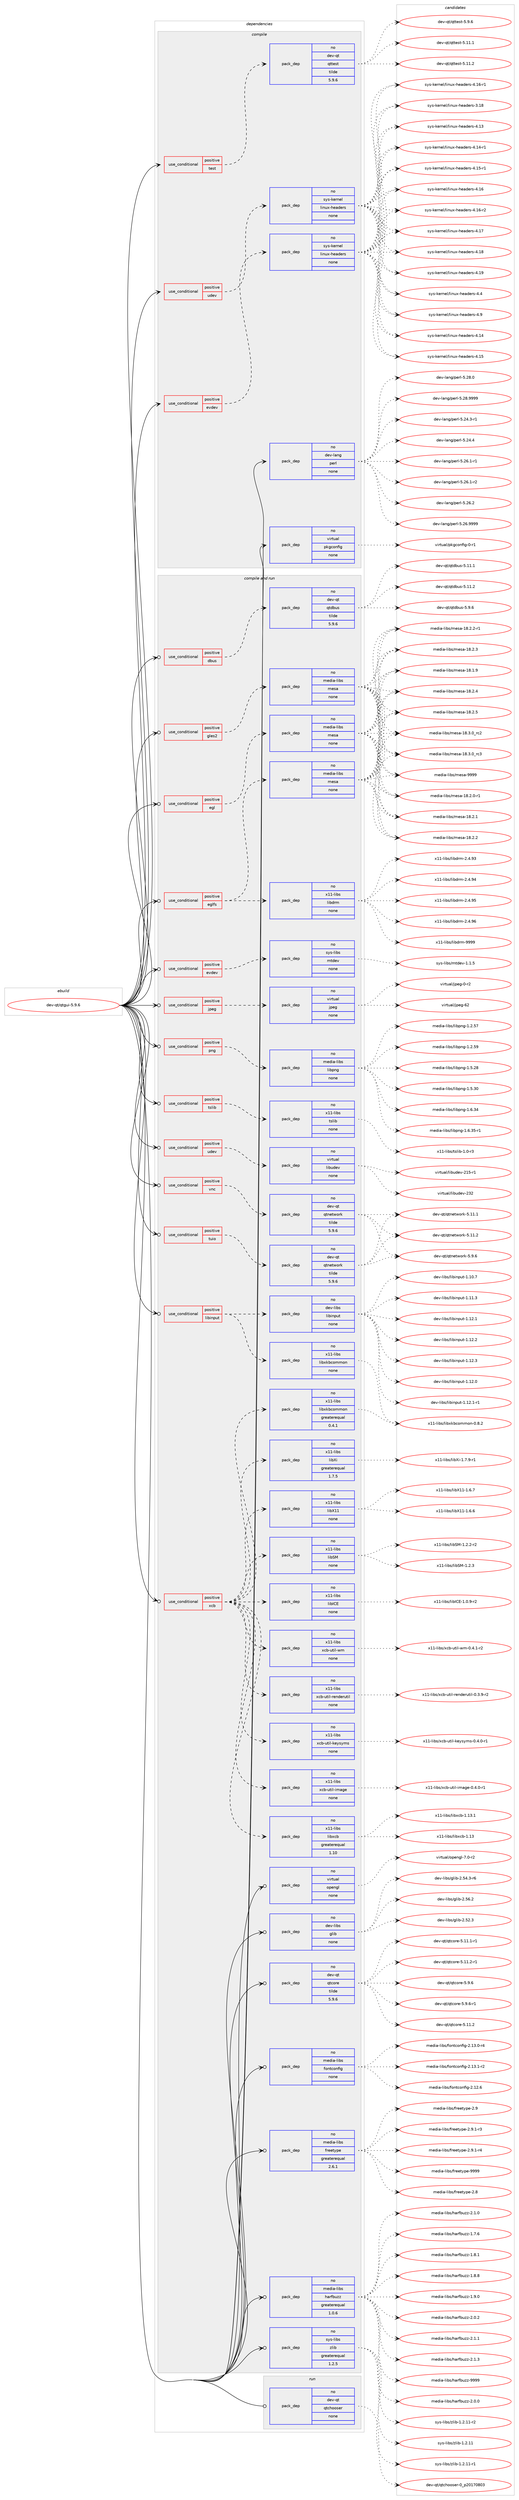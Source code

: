 digraph prolog {

# *************
# Graph options
# *************

newrank=true;
concentrate=true;
compound=true;
graph [rankdir=LR,fontname=Helvetica,fontsize=10,ranksep=1.5];#, ranksep=2.5, nodesep=0.2];
edge  [arrowhead=vee];
node  [fontname=Helvetica,fontsize=10];

# **********
# The ebuild
# **********

subgraph cluster_leftcol {
color=gray;
rank=same;
label=<<i>ebuild</i>>;
id [label="dev-qt/qtgui-5.9.6", color=red, width=4, href="../dev-qt/qtgui-5.9.6.svg"];
}

# ****************
# The dependencies
# ****************

subgraph cluster_midcol {
color=gray;
label=<<i>dependencies</i>>;
subgraph cluster_compile {
fillcolor="#eeeeee";
style=filled;
label=<<i>compile</i>>;
subgraph cond395 {
dependency2771 [label=<<TABLE BORDER="0" CELLBORDER="1" CELLSPACING="0" CELLPADDING="4"><TR><TD ROWSPAN="3" CELLPADDING="10">use_conditional</TD></TR><TR><TD>positive</TD></TR><TR><TD>evdev</TD></TR></TABLE>>, shape=none, color=red];
subgraph pack2285 {
dependency2772 [label=<<TABLE BORDER="0" CELLBORDER="1" CELLSPACING="0" CELLPADDING="4" WIDTH="220"><TR><TD ROWSPAN="6" CELLPADDING="30">pack_dep</TD></TR><TR><TD WIDTH="110">no</TD></TR><TR><TD>sys-kernel</TD></TR><TR><TD>linux-headers</TD></TR><TR><TD>none</TD></TR><TR><TD></TD></TR></TABLE>>, shape=none, color=blue];
}
dependency2771:e -> dependency2772:w [weight=20,style="dashed",arrowhead="vee"];
}
id:e -> dependency2771:w [weight=20,style="solid",arrowhead="vee"];
subgraph cond396 {
dependency2773 [label=<<TABLE BORDER="0" CELLBORDER="1" CELLSPACING="0" CELLPADDING="4"><TR><TD ROWSPAN="3" CELLPADDING="10">use_conditional</TD></TR><TR><TD>positive</TD></TR><TR><TD>test</TD></TR></TABLE>>, shape=none, color=red];
subgraph pack2286 {
dependency2774 [label=<<TABLE BORDER="0" CELLBORDER="1" CELLSPACING="0" CELLPADDING="4" WIDTH="220"><TR><TD ROWSPAN="6" CELLPADDING="30">pack_dep</TD></TR><TR><TD WIDTH="110">no</TD></TR><TR><TD>dev-qt</TD></TR><TR><TD>qttest</TD></TR><TR><TD>tilde</TD></TR><TR><TD>5.9.6</TD></TR></TABLE>>, shape=none, color=blue];
}
dependency2773:e -> dependency2774:w [weight=20,style="dashed",arrowhead="vee"];
}
id:e -> dependency2773:w [weight=20,style="solid",arrowhead="vee"];
subgraph cond397 {
dependency2775 [label=<<TABLE BORDER="0" CELLBORDER="1" CELLSPACING="0" CELLPADDING="4"><TR><TD ROWSPAN="3" CELLPADDING="10">use_conditional</TD></TR><TR><TD>positive</TD></TR><TR><TD>udev</TD></TR></TABLE>>, shape=none, color=red];
subgraph pack2287 {
dependency2776 [label=<<TABLE BORDER="0" CELLBORDER="1" CELLSPACING="0" CELLPADDING="4" WIDTH="220"><TR><TD ROWSPAN="6" CELLPADDING="30">pack_dep</TD></TR><TR><TD WIDTH="110">no</TD></TR><TR><TD>sys-kernel</TD></TR><TR><TD>linux-headers</TD></TR><TR><TD>none</TD></TR><TR><TD></TD></TR></TABLE>>, shape=none, color=blue];
}
dependency2775:e -> dependency2776:w [weight=20,style="dashed",arrowhead="vee"];
}
id:e -> dependency2775:w [weight=20,style="solid",arrowhead="vee"];
subgraph pack2288 {
dependency2777 [label=<<TABLE BORDER="0" CELLBORDER="1" CELLSPACING="0" CELLPADDING="4" WIDTH="220"><TR><TD ROWSPAN="6" CELLPADDING="30">pack_dep</TD></TR><TR><TD WIDTH="110">no</TD></TR><TR><TD>dev-lang</TD></TR><TR><TD>perl</TD></TR><TR><TD>none</TD></TR><TR><TD></TD></TR></TABLE>>, shape=none, color=blue];
}
id:e -> dependency2777:w [weight=20,style="solid",arrowhead="vee"];
subgraph pack2289 {
dependency2778 [label=<<TABLE BORDER="0" CELLBORDER="1" CELLSPACING="0" CELLPADDING="4" WIDTH="220"><TR><TD ROWSPAN="6" CELLPADDING="30">pack_dep</TD></TR><TR><TD WIDTH="110">no</TD></TR><TR><TD>virtual</TD></TR><TR><TD>pkgconfig</TD></TR><TR><TD>none</TD></TR><TR><TD></TD></TR></TABLE>>, shape=none, color=blue];
}
id:e -> dependency2778:w [weight=20,style="solid",arrowhead="vee"];
}
subgraph cluster_compileandrun {
fillcolor="#eeeeee";
style=filled;
label=<<i>compile and run</i>>;
subgraph cond398 {
dependency2779 [label=<<TABLE BORDER="0" CELLBORDER="1" CELLSPACING="0" CELLPADDING="4"><TR><TD ROWSPAN="3" CELLPADDING="10">use_conditional</TD></TR><TR><TD>positive</TD></TR><TR><TD>dbus</TD></TR></TABLE>>, shape=none, color=red];
subgraph pack2290 {
dependency2780 [label=<<TABLE BORDER="0" CELLBORDER="1" CELLSPACING="0" CELLPADDING="4" WIDTH="220"><TR><TD ROWSPAN="6" CELLPADDING="30">pack_dep</TD></TR><TR><TD WIDTH="110">no</TD></TR><TR><TD>dev-qt</TD></TR><TR><TD>qtdbus</TD></TR><TR><TD>tilde</TD></TR><TR><TD>5.9.6</TD></TR></TABLE>>, shape=none, color=blue];
}
dependency2779:e -> dependency2780:w [weight=20,style="dashed",arrowhead="vee"];
}
id:e -> dependency2779:w [weight=20,style="solid",arrowhead="odotvee"];
subgraph cond399 {
dependency2781 [label=<<TABLE BORDER="0" CELLBORDER="1" CELLSPACING="0" CELLPADDING="4"><TR><TD ROWSPAN="3" CELLPADDING="10">use_conditional</TD></TR><TR><TD>positive</TD></TR><TR><TD>egl</TD></TR></TABLE>>, shape=none, color=red];
subgraph pack2291 {
dependency2782 [label=<<TABLE BORDER="0" CELLBORDER="1" CELLSPACING="0" CELLPADDING="4" WIDTH="220"><TR><TD ROWSPAN="6" CELLPADDING="30">pack_dep</TD></TR><TR><TD WIDTH="110">no</TD></TR><TR><TD>media-libs</TD></TR><TR><TD>mesa</TD></TR><TR><TD>none</TD></TR><TR><TD></TD></TR></TABLE>>, shape=none, color=blue];
}
dependency2781:e -> dependency2782:w [weight=20,style="dashed",arrowhead="vee"];
}
id:e -> dependency2781:w [weight=20,style="solid",arrowhead="odotvee"];
subgraph cond400 {
dependency2783 [label=<<TABLE BORDER="0" CELLBORDER="1" CELLSPACING="0" CELLPADDING="4"><TR><TD ROWSPAN="3" CELLPADDING="10">use_conditional</TD></TR><TR><TD>positive</TD></TR><TR><TD>eglfs</TD></TR></TABLE>>, shape=none, color=red];
subgraph pack2292 {
dependency2784 [label=<<TABLE BORDER="0" CELLBORDER="1" CELLSPACING="0" CELLPADDING="4" WIDTH="220"><TR><TD ROWSPAN="6" CELLPADDING="30">pack_dep</TD></TR><TR><TD WIDTH="110">no</TD></TR><TR><TD>media-libs</TD></TR><TR><TD>mesa</TD></TR><TR><TD>none</TD></TR><TR><TD></TD></TR></TABLE>>, shape=none, color=blue];
}
dependency2783:e -> dependency2784:w [weight=20,style="dashed",arrowhead="vee"];
subgraph pack2293 {
dependency2785 [label=<<TABLE BORDER="0" CELLBORDER="1" CELLSPACING="0" CELLPADDING="4" WIDTH="220"><TR><TD ROWSPAN="6" CELLPADDING="30">pack_dep</TD></TR><TR><TD WIDTH="110">no</TD></TR><TR><TD>x11-libs</TD></TR><TR><TD>libdrm</TD></TR><TR><TD>none</TD></TR><TR><TD></TD></TR></TABLE>>, shape=none, color=blue];
}
dependency2783:e -> dependency2785:w [weight=20,style="dashed",arrowhead="vee"];
}
id:e -> dependency2783:w [weight=20,style="solid",arrowhead="odotvee"];
subgraph cond401 {
dependency2786 [label=<<TABLE BORDER="0" CELLBORDER="1" CELLSPACING="0" CELLPADDING="4"><TR><TD ROWSPAN="3" CELLPADDING="10">use_conditional</TD></TR><TR><TD>positive</TD></TR><TR><TD>evdev</TD></TR></TABLE>>, shape=none, color=red];
subgraph pack2294 {
dependency2787 [label=<<TABLE BORDER="0" CELLBORDER="1" CELLSPACING="0" CELLPADDING="4" WIDTH="220"><TR><TD ROWSPAN="6" CELLPADDING="30">pack_dep</TD></TR><TR><TD WIDTH="110">no</TD></TR><TR><TD>sys-libs</TD></TR><TR><TD>mtdev</TD></TR><TR><TD>none</TD></TR><TR><TD></TD></TR></TABLE>>, shape=none, color=blue];
}
dependency2786:e -> dependency2787:w [weight=20,style="dashed",arrowhead="vee"];
}
id:e -> dependency2786:w [weight=20,style="solid",arrowhead="odotvee"];
subgraph cond402 {
dependency2788 [label=<<TABLE BORDER="0" CELLBORDER="1" CELLSPACING="0" CELLPADDING="4"><TR><TD ROWSPAN="3" CELLPADDING="10">use_conditional</TD></TR><TR><TD>positive</TD></TR><TR><TD>gles2</TD></TR></TABLE>>, shape=none, color=red];
subgraph pack2295 {
dependency2789 [label=<<TABLE BORDER="0" CELLBORDER="1" CELLSPACING="0" CELLPADDING="4" WIDTH="220"><TR><TD ROWSPAN="6" CELLPADDING="30">pack_dep</TD></TR><TR><TD WIDTH="110">no</TD></TR><TR><TD>media-libs</TD></TR><TR><TD>mesa</TD></TR><TR><TD>none</TD></TR><TR><TD></TD></TR></TABLE>>, shape=none, color=blue];
}
dependency2788:e -> dependency2789:w [weight=20,style="dashed",arrowhead="vee"];
}
id:e -> dependency2788:w [weight=20,style="solid",arrowhead="odotvee"];
subgraph cond403 {
dependency2790 [label=<<TABLE BORDER="0" CELLBORDER="1" CELLSPACING="0" CELLPADDING="4"><TR><TD ROWSPAN="3" CELLPADDING="10">use_conditional</TD></TR><TR><TD>positive</TD></TR><TR><TD>jpeg</TD></TR></TABLE>>, shape=none, color=red];
subgraph pack2296 {
dependency2791 [label=<<TABLE BORDER="0" CELLBORDER="1" CELLSPACING="0" CELLPADDING="4" WIDTH="220"><TR><TD ROWSPAN="6" CELLPADDING="30">pack_dep</TD></TR><TR><TD WIDTH="110">no</TD></TR><TR><TD>virtual</TD></TR><TR><TD>jpeg</TD></TR><TR><TD>none</TD></TR><TR><TD></TD></TR></TABLE>>, shape=none, color=blue];
}
dependency2790:e -> dependency2791:w [weight=20,style="dashed",arrowhead="vee"];
}
id:e -> dependency2790:w [weight=20,style="solid",arrowhead="odotvee"];
subgraph cond404 {
dependency2792 [label=<<TABLE BORDER="0" CELLBORDER="1" CELLSPACING="0" CELLPADDING="4"><TR><TD ROWSPAN="3" CELLPADDING="10">use_conditional</TD></TR><TR><TD>positive</TD></TR><TR><TD>libinput</TD></TR></TABLE>>, shape=none, color=red];
subgraph pack2297 {
dependency2793 [label=<<TABLE BORDER="0" CELLBORDER="1" CELLSPACING="0" CELLPADDING="4" WIDTH="220"><TR><TD ROWSPAN="6" CELLPADDING="30">pack_dep</TD></TR><TR><TD WIDTH="110">no</TD></TR><TR><TD>dev-libs</TD></TR><TR><TD>libinput</TD></TR><TR><TD>none</TD></TR><TR><TD></TD></TR></TABLE>>, shape=none, color=blue];
}
dependency2792:e -> dependency2793:w [weight=20,style="dashed",arrowhead="vee"];
subgraph pack2298 {
dependency2794 [label=<<TABLE BORDER="0" CELLBORDER="1" CELLSPACING="0" CELLPADDING="4" WIDTH="220"><TR><TD ROWSPAN="6" CELLPADDING="30">pack_dep</TD></TR><TR><TD WIDTH="110">no</TD></TR><TR><TD>x11-libs</TD></TR><TR><TD>libxkbcommon</TD></TR><TR><TD>none</TD></TR><TR><TD></TD></TR></TABLE>>, shape=none, color=blue];
}
dependency2792:e -> dependency2794:w [weight=20,style="dashed",arrowhead="vee"];
}
id:e -> dependency2792:w [weight=20,style="solid",arrowhead="odotvee"];
subgraph cond405 {
dependency2795 [label=<<TABLE BORDER="0" CELLBORDER="1" CELLSPACING="0" CELLPADDING="4"><TR><TD ROWSPAN="3" CELLPADDING="10">use_conditional</TD></TR><TR><TD>positive</TD></TR><TR><TD>png</TD></TR></TABLE>>, shape=none, color=red];
subgraph pack2299 {
dependency2796 [label=<<TABLE BORDER="0" CELLBORDER="1" CELLSPACING="0" CELLPADDING="4" WIDTH="220"><TR><TD ROWSPAN="6" CELLPADDING="30">pack_dep</TD></TR><TR><TD WIDTH="110">no</TD></TR><TR><TD>media-libs</TD></TR><TR><TD>libpng</TD></TR><TR><TD>none</TD></TR><TR><TD></TD></TR></TABLE>>, shape=none, color=blue];
}
dependency2795:e -> dependency2796:w [weight=20,style="dashed",arrowhead="vee"];
}
id:e -> dependency2795:w [weight=20,style="solid",arrowhead="odotvee"];
subgraph cond406 {
dependency2797 [label=<<TABLE BORDER="0" CELLBORDER="1" CELLSPACING="0" CELLPADDING="4"><TR><TD ROWSPAN="3" CELLPADDING="10">use_conditional</TD></TR><TR><TD>positive</TD></TR><TR><TD>tslib</TD></TR></TABLE>>, shape=none, color=red];
subgraph pack2300 {
dependency2798 [label=<<TABLE BORDER="0" CELLBORDER="1" CELLSPACING="0" CELLPADDING="4" WIDTH="220"><TR><TD ROWSPAN="6" CELLPADDING="30">pack_dep</TD></TR><TR><TD WIDTH="110">no</TD></TR><TR><TD>x11-libs</TD></TR><TR><TD>tslib</TD></TR><TR><TD>none</TD></TR><TR><TD></TD></TR></TABLE>>, shape=none, color=blue];
}
dependency2797:e -> dependency2798:w [weight=20,style="dashed",arrowhead="vee"];
}
id:e -> dependency2797:w [weight=20,style="solid",arrowhead="odotvee"];
subgraph cond407 {
dependency2799 [label=<<TABLE BORDER="0" CELLBORDER="1" CELLSPACING="0" CELLPADDING="4"><TR><TD ROWSPAN="3" CELLPADDING="10">use_conditional</TD></TR><TR><TD>positive</TD></TR><TR><TD>tuio</TD></TR></TABLE>>, shape=none, color=red];
subgraph pack2301 {
dependency2800 [label=<<TABLE BORDER="0" CELLBORDER="1" CELLSPACING="0" CELLPADDING="4" WIDTH="220"><TR><TD ROWSPAN="6" CELLPADDING="30">pack_dep</TD></TR><TR><TD WIDTH="110">no</TD></TR><TR><TD>dev-qt</TD></TR><TR><TD>qtnetwork</TD></TR><TR><TD>tilde</TD></TR><TR><TD>5.9.6</TD></TR></TABLE>>, shape=none, color=blue];
}
dependency2799:e -> dependency2800:w [weight=20,style="dashed",arrowhead="vee"];
}
id:e -> dependency2799:w [weight=20,style="solid",arrowhead="odotvee"];
subgraph cond408 {
dependency2801 [label=<<TABLE BORDER="0" CELLBORDER="1" CELLSPACING="0" CELLPADDING="4"><TR><TD ROWSPAN="3" CELLPADDING="10">use_conditional</TD></TR><TR><TD>positive</TD></TR><TR><TD>udev</TD></TR></TABLE>>, shape=none, color=red];
subgraph pack2302 {
dependency2802 [label=<<TABLE BORDER="0" CELLBORDER="1" CELLSPACING="0" CELLPADDING="4" WIDTH="220"><TR><TD ROWSPAN="6" CELLPADDING="30">pack_dep</TD></TR><TR><TD WIDTH="110">no</TD></TR><TR><TD>virtual</TD></TR><TR><TD>libudev</TD></TR><TR><TD>none</TD></TR><TR><TD></TD></TR></TABLE>>, shape=none, color=blue];
}
dependency2801:e -> dependency2802:w [weight=20,style="dashed",arrowhead="vee"];
}
id:e -> dependency2801:w [weight=20,style="solid",arrowhead="odotvee"];
subgraph cond409 {
dependency2803 [label=<<TABLE BORDER="0" CELLBORDER="1" CELLSPACING="0" CELLPADDING="4"><TR><TD ROWSPAN="3" CELLPADDING="10">use_conditional</TD></TR><TR><TD>positive</TD></TR><TR><TD>vnc</TD></TR></TABLE>>, shape=none, color=red];
subgraph pack2303 {
dependency2804 [label=<<TABLE BORDER="0" CELLBORDER="1" CELLSPACING="0" CELLPADDING="4" WIDTH="220"><TR><TD ROWSPAN="6" CELLPADDING="30">pack_dep</TD></TR><TR><TD WIDTH="110">no</TD></TR><TR><TD>dev-qt</TD></TR><TR><TD>qtnetwork</TD></TR><TR><TD>tilde</TD></TR><TR><TD>5.9.6</TD></TR></TABLE>>, shape=none, color=blue];
}
dependency2803:e -> dependency2804:w [weight=20,style="dashed",arrowhead="vee"];
}
id:e -> dependency2803:w [weight=20,style="solid",arrowhead="odotvee"];
subgraph cond410 {
dependency2805 [label=<<TABLE BORDER="0" CELLBORDER="1" CELLSPACING="0" CELLPADDING="4"><TR><TD ROWSPAN="3" CELLPADDING="10">use_conditional</TD></TR><TR><TD>positive</TD></TR><TR><TD>xcb</TD></TR></TABLE>>, shape=none, color=red];
subgraph pack2304 {
dependency2806 [label=<<TABLE BORDER="0" CELLBORDER="1" CELLSPACING="0" CELLPADDING="4" WIDTH="220"><TR><TD ROWSPAN="6" CELLPADDING="30">pack_dep</TD></TR><TR><TD WIDTH="110">no</TD></TR><TR><TD>x11-libs</TD></TR><TR><TD>libICE</TD></TR><TR><TD>none</TD></TR><TR><TD></TD></TR></TABLE>>, shape=none, color=blue];
}
dependency2805:e -> dependency2806:w [weight=20,style="dashed",arrowhead="vee"];
subgraph pack2305 {
dependency2807 [label=<<TABLE BORDER="0" CELLBORDER="1" CELLSPACING="0" CELLPADDING="4" WIDTH="220"><TR><TD ROWSPAN="6" CELLPADDING="30">pack_dep</TD></TR><TR><TD WIDTH="110">no</TD></TR><TR><TD>x11-libs</TD></TR><TR><TD>libSM</TD></TR><TR><TD>none</TD></TR><TR><TD></TD></TR></TABLE>>, shape=none, color=blue];
}
dependency2805:e -> dependency2807:w [weight=20,style="dashed",arrowhead="vee"];
subgraph pack2306 {
dependency2808 [label=<<TABLE BORDER="0" CELLBORDER="1" CELLSPACING="0" CELLPADDING="4" WIDTH="220"><TR><TD ROWSPAN="6" CELLPADDING="30">pack_dep</TD></TR><TR><TD WIDTH="110">no</TD></TR><TR><TD>x11-libs</TD></TR><TR><TD>libX11</TD></TR><TR><TD>none</TD></TR><TR><TD></TD></TR></TABLE>>, shape=none, color=blue];
}
dependency2805:e -> dependency2808:w [weight=20,style="dashed",arrowhead="vee"];
subgraph pack2307 {
dependency2809 [label=<<TABLE BORDER="0" CELLBORDER="1" CELLSPACING="0" CELLPADDING="4" WIDTH="220"><TR><TD ROWSPAN="6" CELLPADDING="30">pack_dep</TD></TR><TR><TD WIDTH="110">no</TD></TR><TR><TD>x11-libs</TD></TR><TR><TD>libXi</TD></TR><TR><TD>greaterequal</TD></TR><TR><TD>1.7.5</TD></TR></TABLE>>, shape=none, color=blue];
}
dependency2805:e -> dependency2809:w [weight=20,style="dashed",arrowhead="vee"];
subgraph pack2308 {
dependency2810 [label=<<TABLE BORDER="0" CELLBORDER="1" CELLSPACING="0" CELLPADDING="4" WIDTH="220"><TR><TD ROWSPAN="6" CELLPADDING="30">pack_dep</TD></TR><TR><TD WIDTH="110">no</TD></TR><TR><TD>x11-libs</TD></TR><TR><TD>libxcb</TD></TR><TR><TD>greaterequal</TD></TR><TR><TD>1.10</TD></TR></TABLE>>, shape=none, color=blue];
}
dependency2805:e -> dependency2810:w [weight=20,style="dashed",arrowhead="vee"];
subgraph pack2309 {
dependency2811 [label=<<TABLE BORDER="0" CELLBORDER="1" CELLSPACING="0" CELLPADDING="4" WIDTH="220"><TR><TD ROWSPAN="6" CELLPADDING="30">pack_dep</TD></TR><TR><TD WIDTH="110">no</TD></TR><TR><TD>x11-libs</TD></TR><TR><TD>libxkbcommon</TD></TR><TR><TD>greaterequal</TD></TR><TR><TD>0.4.1</TD></TR></TABLE>>, shape=none, color=blue];
}
dependency2805:e -> dependency2811:w [weight=20,style="dashed",arrowhead="vee"];
subgraph pack2310 {
dependency2812 [label=<<TABLE BORDER="0" CELLBORDER="1" CELLSPACING="0" CELLPADDING="4" WIDTH="220"><TR><TD ROWSPAN="6" CELLPADDING="30">pack_dep</TD></TR><TR><TD WIDTH="110">no</TD></TR><TR><TD>x11-libs</TD></TR><TR><TD>xcb-util-image</TD></TR><TR><TD>none</TD></TR><TR><TD></TD></TR></TABLE>>, shape=none, color=blue];
}
dependency2805:e -> dependency2812:w [weight=20,style="dashed",arrowhead="vee"];
subgraph pack2311 {
dependency2813 [label=<<TABLE BORDER="0" CELLBORDER="1" CELLSPACING="0" CELLPADDING="4" WIDTH="220"><TR><TD ROWSPAN="6" CELLPADDING="30">pack_dep</TD></TR><TR><TD WIDTH="110">no</TD></TR><TR><TD>x11-libs</TD></TR><TR><TD>xcb-util-keysyms</TD></TR><TR><TD>none</TD></TR><TR><TD></TD></TR></TABLE>>, shape=none, color=blue];
}
dependency2805:e -> dependency2813:w [weight=20,style="dashed",arrowhead="vee"];
subgraph pack2312 {
dependency2814 [label=<<TABLE BORDER="0" CELLBORDER="1" CELLSPACING="0" CELLPADDING="4" WIDTH="220"><TR><TD ROWSPAN="6" CELLPADDING="30">pack_dep</TD></TR><TR><TD WIDTH="110">no</TD></TR><TR><TD>x11-libs</TD></TR><TR><TD>xcb-util-renderutil</TD></TR><TR><TD>none</TD></TR><TR><TD></TD></TR></TABLE>>, shape=none, color=blue];
}
dependency2805:e -> dependency2814:w [weight=20,style="dashed",arrowhead="vee"];
subgraph pack2313 {
dependency2815 [label=<<TABLE BORDER="0" CELLBORDER="1" CELLSPACING="0" CELLPADDING="4" WIDTH="220"><TR><TD ROWSPAN="6" CELLPADDING="30">pack_dep</TD></TR><TR><TD WIDTH="110">no</TD></TR><TR><TD>x11-libs</TD></TR><TR><TD>xcb-util-wm</TD></TR><TR><TD>none</TD></TR><TR><TD></TD></TR></TABLE>>, shape=none, color=blue];
}
dependency2805:e -> dependency2815:w [weight=20,style="dashed",arrowhead="vee"];
}
id:e -> dependency2805:w [weight=20,style="solid",arrowhead="odotvee"];
subgraph pack2314 {
dependency2816 [label=<<TABLE BORDER="0" CELLBORDER="1" CELLSPACING="0" CELLPADDING="4" WIDTH="220"><TR><TD ROWSPAN="6" CELLPADDING="30">pack_dep</TD></TR><TR><TD WIDTH="110">no</TD></TR><TR><TD>dev-libs</TD></TR><TR><TD>glib</TD></TR><TR><TD>none</TD></TR><TR><TD></TD></TR></TABLE>>, shape=none, color=blue];
}
id:e -> dependency2816:w [weight=20,style="solid",arrowhead="odotvee"];
subgraph pack2315 {
dependency2817 [label=<<TABLE BORDER="0" CELLBORDER="1" CELLSPACING="0" CELLPADDING="4" WIDTH="220"><TR><TD ROWSPAN="6" CELLPADDING="30">pack_dep</TD></TR><TR><TD WIDTH="110">no</TD></TR><TR><TD>dev-qt</TD></TR><TR><TD>qtcore</TD></TR><TR><TD>tilde</TD></TR><TR><TD>5.9.6</TD></TR></TABLE>>, shape=none, color=blue];
}
id:e -> dependency2817:w [weight=20,style="solid",arrowhead="odotvee"];
subgraph pack2316 {
dependency2818 [label=<<TABLE BORDER="0" CELLBORDER="1" CELLSPACING="0" CELLPADDING="4" WIDTH="220"><TR><TD ROWSPAN="6" CELLPADDING="30">pack_dep</TD></TR><TR><TD WIDTH="110">no</TD></TR><TR><TD>media-libs</TD></TR><TR><TD>fontconfig</TD></TR><TR><TD>none</TD></TR><TR><TD></TD></TR></TABLE>>, shape=none, color=blue];
}
id:e -> dependency2818:w [weight=20,style="solid",arrowhead="odotvee"];
subgraph pack2317 {
dependency2819 [label=<<TABLE BORDER="0" CELLBORDER="1" CELLSPACING="0" CELLPADDING="4" WIDTH="220"><TR><TD ROWSPAN="6" CELLPADDING="30">pack_dep</TD></TR><TR><TD WIDTH="110">no</TD></TR><TR><TD>media-libs</TD></TR><TR><TD>freetype</TD></TR><TR><TD>greaterequal</TD></TR><TR><TD>2.6.1</TD></TR></TABLE>>, shape=none, color=blue];
}
id:e -> dependency2819:w [weight=20,style="solid",arrowhead="odotvee"];
subgraph pack2318 {
dependency2820 [label=<<TABLE BORDER="0" CELLBORDER="1" CELLSPACING="0" CELLPADDING="4" WIDTH="220"><TR><TD ROWSPAN="6" CELLPADDING="30">pack_dep</TD></TR><TR><TD WIDTH="110">no</TD></TR><TR><TD>media-libs</TD></TR><TR><TD>harfbuzz</TD></TR><TR><TD>greaterequal</TD></TR><TR><TD>1.0.6</TD></TR></TABLE>>, shape=none, color=blue];
}
id:e -> dependency2820:w [weight=20,style="solid",arrowhead="odotvee"];
subgraph pack2319 {
dependency2821 [label=<<TABLE BORDER="0" CELLBORDER="1" CELLSPACING="0" CELLPADDING="4" WIDTH="220"><TR><TD ROWSPAN="6" CELLPADDING="30">pack_dep</TD></TR><TR><TD WIDTH="110">no</TD></TR><TR><TD>sys-libs</TD></TR><TR><TD>zlib</TD></TR><TR><TD>greaterequal</TD></TR><TR><TD>1.2.5</TD></TR></TABLE>>, shape=none, color=blue];
}
id:e -> dependency2821:w [weight=20,style="solid",arrowhead="odotvee"];
subgraph pack2320 {
dependency2822 [label=<<TABLE BORDER="0" CELLBORDER="1" CELLSPACING="0" CELLPADDING="4" WIDTH="220"><TR><TD ROWSPAN="6" CELLPADDING="30">pack_dep</TD></TR><TR><TD WIDTH="110">no</TD></TR><TR><TD>virtual</TD></TR><TR><TD>opengl</TD></TR><TR><TD>none</TD></TR><TR><TD></TD></TR></TABLE>>, shape=none, color=blue];
}
id:e -> dependency2822:w [weight=20,style="solid",arrowhead="odotvee"];
}
subgraph cluster_run {
fillcolor="#eeeeee";
style=filled;
label=<<i>run</i>>;
subgraph pack2321 {
dependency2823 [label=<<TABLE BORDER="0" CELLBORDER="1" CELLSPACING="0" CELLPADDING="4" WIDTH="220"><TR><TD ROWSPAN="6" CELLPADDING="30">pack_dep</TD></TR><TR><TD WIDTH="110">no</TD></TR><TR><TD>dev-qt</TD></TR><TR><TD>qtchooser</TD></TR><TR><TD>none</TD></TR><TR><TD></TD></TR></TABLE>>, shape=none, color=blue];
}
id:e -> dependency2823:w [weight=20,style="solid",arrowhead="odot"];
}
}

# **************
# The candidates
# **************

subgraph cluster_choices {
rank=same;
color=gray;
label=<<i>candidates</i>>;

subgraph choice2285 {
color=black;
nodesep=1;
choice115121115451071011141101011084710810511011712045104101971001011141154552464952 [label="sys-kernel/linux-headers-4.14", color=red, width=4,href="../sys-kernel/linux-headers-4.14.svg"];
choice115121115451071011141101011084710810511011712045104101971001011141154552464953 [label="sys-kernel/linux-headers-4.15", color=red, width=4,href="../sys-kernel/linux-headers-4.15.svg"];
choice1151211154510710111411010110847108105110117120451041019710010111411545524649544511449 [label="sys-kernel/linux-headers-4.16-r1", color=red, width=4,href="../sys-kernel/linux-headers-4.16-r1.svg"];
choice115121115451071011141101011084710810511011712045104101971001011141154551464956 [label="sys-kernel/linux-headers-3.18", color=red, width=4,href="../sys-kernel/linux-headers-3.18.svg"];
choice115121115451071011141101011084710810511011712045104101971001011141154552464951 [label="sys-kernel/linux-headers-4.13", color=red, width=4,href="../sys-kernel/linux-headers-4.13.svg"];
choice1151211154510710111411010110847108105110117120451041019710010111411545524649524511449 [label="sys-kernel/linux-headers-4.14-r1", color=red, width=4,href="../sys-kernel/linux-headers-4.14-r1.svg"];
choice1151211154510710111411010110847108105110117120451041019710010111411545524649534511449 [label="sys-kernel/linux-headers-4.15-r1", color=red, width=4,href="../sys-kernel/linux-headers-4.15-r1.svg"];
choice115121115451071011141101011084710810511011712045104101971001011141154552464954 [label="sys-kernel/linux-headers-4.16", color=red, width=4,href="../sys-kernel/linux-headers-4.16.svg"];
choice1151211154510710111411010110847108105110117120451041019710010111411545524649544511450 [label="sys-kernel/linux-headers-4.16-r2", color=red, width=4,href="../sys-kernel/linux-headers-4.16-r2.svg"];
choice115121115451071011141101011084710810511011712045104101971001011141154552464955 [label="sys-kernel/linux-headers-4.17", color=red, width=4,href="../sys-kernel/linux-headers-4.17.svg"];
choice115121115451071011141101011084710810511011712045104101971001011141154552464956 [label="sys-kernel/linux-headers-4.18", color=red, width=4,href="../sys-kernel/linux-headers-4.18.svg"];
choice115121115451071011141101011084710810511011712045104101971001011141154552464957 [label="sys-kernel/linux-headers-4.19", color=red, width=4,href="../sys-kernel/linux-headers-4.19.svg"];
choice1151211154510710111411010110847108105110117120451041019710010111411545524652 [label="sys-kernel/linux-headers-4.4", color=red, width=4,href="../sys-kernel/linux-headers-4.4.svg"];
choice1151211154510710111411010110847108105110117120451041019710010111411545524657 [label="sys-kernel/linux-headers-4.9", color=red, width=4,href="../sys-kernel/linux-headers-4.9.svg"];
dependency2772:e -> choice115121115451071011141101011084710810511011712045104101971001011141154552464952:w [style=dotted,weight="100"];
dependency2772:e -> choice115121115451071011141101011084710810511011712045104101971001011141154552464953:w [style=dotted,weight="100"];
dependency2772:e -> choice1151211154510710111411010110847108105110117120451041019710010111411545524649544511449:w [style=dotted,weight="100"];
dependency2772:e -> choice115121115451071011141101011084710810511011712045104101971001011141154551464956:w [style=dotted,weight="100"];
dependency2772:e -> choice115121115451071011141101011084710810511011712045104101971001011141154552464951:w [style=dotted,weight="100"];
dependency2772:e -> choice1151211154510710111411010110847108105110117120451041019710010111411545524649524511449:w [style=dotted,weight="100"];
dependency2772:e -> choice1151211154510710111411010110847108105110117120451041019710010111411545524649534511449:w [style=dotted,weight="100"];
dependency2772:e -> choice115121115451071011141101011084710810511011712045104101971001011141154552464954:w [style=dotted,weight="100"];
dependency2772:e -> choice1151211154510710111411010110847108105110117120451041019710010111411545524649544511450:w [style=dotted,weight="100"];
dependency2772:e -> choice115121115451071011141101011084710810511011712045104101971001011141154552464955:w [style=dotted,weight="100"];
dependency2772:e -> choice115121115451071011141101011084710810511011712045104101971001011141154552464956:w [style=dotted,weight="100"];
dependency2772:e -> choice115121115451071011141101011084710810511011712045104101971001011141154552464957:w [style=dotted,weight="100"];
dependency2772:e -> choice1151211154510710111411010110847108105110117120451041019710010111411545524652:w [style=dotted,weight="100"];
dependency2772:e -> choice1151211154510710111411010110847108105110117120451041019710010111411545524657:w [style=dotted,weight="100"];
}
subgraph choice2286 {
color=black;
nodesep=1;
choice100101118451131164711311611610111511645534649494649 [label="dev-qt/qttest-5.11.1", color=red, width=4,href="../dev-qt/qttest-5.11.1.svg"];
choice100101118451131164711311611610111511645534649494650 [label="dev-qt/qttest-5.11.2", color=red, width=4,href="../dev-qt/qttest-5.11.2.svg"];
choice1001011184511311647113116116101115116455346574654 [label="dev-qt/qttest-5.9.6", color=red, width=4,href="../dev-qt/qttest-5.9.6.svg"];
dependency2774:e -> choice100101118451131164711311611610111511645534649494649:w [style=dotted,weight="100"];
dependency2774:e -> choice100101118451131164711311611610111511645534649494650:w [style=dotted,weight="100"];
dependency2774:e -> choice1001011184511311647113116116101115116455346574654:w [style=dotted,weight="100"];
}
subgraph choice2287 {
color=black;
nodesep=1;
choice115121115451071011141101011084710810511011712045104101971001011141154552464952 [label="sys-kernel/linux-headers-4.14", color=red, width=4,href="../sys-kernel/linux-headers-4.14.svg"];
choice115121115451071011141101011084710810511011712045104101971001011141154552464953 [label="sys-kernel/linux-headers-4.15", color=red, width=4,href="../sys-kernel/linux-headers-4.15.svg"];
choice1151211154510710111411010110847108105110117120451041019710010111411545524649544511449 [label="sys-kernel/linux-headers-4.16-r1", color=red, width=4,href="../sys-kernel/linux-headers-4.16-r1.svg"];
choice115121115451071011141101011084710810511011712045104101971001011141154551464956 [label="sys-kernel/linux-headers-3.18", color=red, width=4,href="../sys-kernel/linux-headers-3.18.svg"];
choice115121115451071011141101011084710810511011712045104101971001011141154552464951 [label="sys-kernel/linux-headers-4.13", color=red, width=4,href="../sys-kernel/linux-headers-4.13.svg"];
choice1151211154510710111411010110847108105110117120451041019710010111411545524649524511449 [label="sys-kernel/linux-headers-4.14-r1", color=red, width=4,href="../sys-kernel/linux-headers-4.14-r1.svg"];
choice1151211154510710111411010110847108105110117120451041019710010111411545524649534511449 [label="sys-kernel/linux-headers-4.15-r1", color=red, width=4,href="../sys-kernel/linux-headers-4.15-r1.svg"];
choice115121115451071011141101011084710810511011712045104101971001011141154552464954 [label="sys-kernel/linux-headers-4.16", color=red, width=4,href="../sys-kernel/linux-headers-4.16.svg"];
choice1151211154510710111411010110847108105110117120451041019710010111411545524649544511450 [label="sys-kernel/linux-headers-4.16-r2", color=red, width=4,href="../sys-kernel/linux-headers-4.16-r2.svg"];
choice115121115451071011141101011084710810511011712045104101971001011141154552464955 [label="sys-kernel/linux-headers-4.17", color=red, width=4,href="../sys-kernel/linux-headers-4.17.svg"];
choice115121115451071011141101011084710810511011712045104101971001011141154552464956 [label="sys-kernel/linux-headers-4.18", color=red, width=4,href="../sys-kernel/linux-headers-4.18.svg"];
choice115121115451071011141101011084710810511011712045104101971001011141154552464957 [label="sys-kernel/linux-headers-4.19", color=red, width=4,href="../sys-kernel/linux-headers-4.19.svg"];
choice1151211154510710111411010110847108105110117120451041019710010111411545524652 [label="sys-kernel/linux-headers-4.4", color=red, width=4,href="../sys-kernel/linux-headers-4.4.svg"];
choice1151211154510710111411010110847108105110117120451041019710010111411545524657 [label="sys-kernel/linux-headers-4.9", color=red, width=4,href="../sys-kernel/linux-headers-4.9.svg"];
dependency2776:e -> choice115121115451071011141101011084710810511011712045104101971001011141154552464952:w [style=dotted,weight="100"];
dependency2776:e -> choice115121115451071011141101011084710810511011712045104101971001011141154552464953:w [style=dotted,weight="100"];
dependency2776:e -> choice1151211154510710111411010110847108105110117120451041019710010111411545524649544511449:w [style=dotted,weight="100"];
dependency2776:e -> choice115121115451071011141101011084710810511011712045104101971001011141154551464956:w [style=dotted,weight="100"];
dependency2776:e -> choice115121115451071011141101011084710810511011712045104101971001011141154552464951:w [style=dotted,weight="100"];
dependency2776:e -> choice1151211154510710111411010110847108105110117120451041019710010111411545524649524511449:w [style=dotted,weight="100"];
dependency2776:e -> choice1151211154510710111411010110847108105110117120451041019710010111411545524649534511449:w [style=dotted,weight="100"];
dependency2776:e -> choice115121115451071011141101011084710810511011712045104101971001011141154552464954:w [style=dotted,weight="100"];
dependency2776:e -> choice1151211154510710111411010110847108105110117120451041019710010111411545524649544511450:w [style=dotted,weight="100"];
dependency2776:e -> choice115121115451071011141101011084710810511011712045104101971001011141154552464955:w [style=dotted,weight="100"];
dependency2776:e -> choice115121115451071011141101011084710810511011712045104101971001011141154552464956:w [style=dotted,weight="100"];
dependency2776:e -> choice115121115451071011141101011084710810511011712045104101971001011141154552464957:w [style=dotted,weight="100"];
dependency2776:e -> choice1151211154510710111411010110847108105110117120451041019710010111411545524652:w [style=dotted,weight="100"];
dependency2776:e -> choice1151211154510710111411010110847108105110117120451041019710010111411545524657:w [style=dotted,weight="100"];
}
subgraph choice2288 {
color=black;
nodesep=1;
choice100101118451089711010347112101114108455346505246514511449 [label="dev-lang/perl-5.24.3-r1", color=red, width=4,href="../dev-lang/perl-5.24.3-r1.svg"];
choice10010111845108971101034711210111410845534650524652 [label="dev-lang/perl-5.24.4", color=red, width=4,href="../dev-lang/perl-5.24.4.svg"];
choice100101118451089711010347112101114108455346505446494511449 [label="dev-lang/perl-5.26.1-r1", color=red, width=4,href="../dev-lang/perl-5.26.1-r1.svg"];
choice100101118451089711010347112101114108455346505446494511450 [label="dev-lang/perl-5.26.1-r2", color=red, width=4,href="../dev-lang/perl-5.26.1-r2.svg"];
choice10010111845108971101034711210111410845534650544650 [label="dev-lang/perl-5.26.2", color=red, width=4,href="../dev-lang/perl-5.26.2.svg"];
choice10010111845108971101034711210111410845534650544657575757 [label="dev-lang/perl-5.26.9999", color=red, width=4,href="../dev-lang/perl-5.26.9999.svg"];
choice10010111845108971101034711210111410845534650564648 [label="dev-lang/perl-5.28.0", color=red, width=4,href="../dev-lang/perl-5.28.0.svg"];
choice10010111845108971101034711210111410845534650564657575757 [label="dev-lang/perl-5.28.9999", color=red, width=4,href="../dev-lang/perl-5.28.9999.svg"];
dependency2777:e -> choice100101118451089711010347112101114108455346505246514511449:w [style=dotted,weight="100"];
dependency2777:e -> choice10010111845108971101034711210111410845534650524652:w [style=dotted,weight="100"];
dependency2777:e -> choice100101118451089711010347112101114108455346505446494511449:w [style=dotted,weight="100"];
dependency2777:e -> choice100101118451089711010347112101114108455346505446494511450:w [style=dotted,weight="100"];
dependency2777:e -> choice10010111845108971101034711210111410845534650544650:w [style=dotted,weight="100"];
dependency2777:e -> choice10010111845108971101034711210111410845534650544657575757:w [style=dotted,weight="100"];
dependency2777:e -> choice10010111845108971101034711210111410845534650564648:w [style=dotted,weight="100"];
dependency2777:e -> choice10010111845108971101034711210111410845534650564657575757:w [style=dotted,weight="100"];
}
subgraph choice2289 {
color=black;
nodesep=1;
choice11810511411611797108471121071039911111010210510345484511449 [label="virtual/pkgconfig-0-r1", color=red, width=4,href="../virtual/pkgconfig-0-r1.svg"];
dependency2778:e -> choice11810511411611797108471121071039911111010210510345484511449:w [style=dotted,weight="100"];
}
subgraph choice2290 {
color=black;
nodesep=1;
choice10010111845113116471131161009811711545534649494649 [label="dev-qt/qtdbus-5.11.1", color=red, width=4,href="../dev-qt/qtdbus-5.11.1.svg"];
choice10010111845113116471131161009811711545534649494650 [label="dev-qt/qtdbus-5.11.2", color=red, width=4,href="../dev-qt/qtdbus-5.11.2.svg"];
choice100101118451131164711311610098117115455346574654 [label="dev-qt/qtdbus-5.9.6", color=red, width=4,href="../dev-qt/qtdbus-5.9.6.svg"];
dependency2780:e -> choice10010111845113116471131161009811711545534649494649:w [style=dotted,weight="100"];
dependency2780:e -> choice10010111845113116471131161009811711545534649494650:w [style=dotted,weight="100"];
dependency2780:e -> choice100101118451131164711311610098117115455346574654:w [style=dotted,weight="100"];
}
subgraph choice2291 {
color=black;
nodesep=1;
choice1091011001059745108105981154710910111597454956465046484511449 [label="media-libs/mesa-18.2.0-r1", color=red, width=4,href="../media-libs/mesa-18.2.0-r1.svg"];
choice109101100105974510810598115471091011159745495646504649 [label="media-libs/mesa-18.2.1", color=red, width=4,href="../media-libs/mesa-18.2.1.svg"];
choice109101100105974510810598115471091011159745495646504650 [label="media-libs/mesa-18.2.2", color=red, width=4,href="../media-libs/mesa-18.2.2.svg"];
choice1091011001059745108105981154710910111597454956465046504511449 [label="media-libs/mesa-18.2.2-r1", color=red, width=4,href="../media-libs/mesa-18.2.2-r1.svg"];
choice109101100105974510810598115471091011159745495646504651 [label="media-libs/mesa-18.2.3", color=red, width=4,href="../media-libs/mesa-18.2.3.svg"];
choice109101100105974510810598115471091011159745495646494657 [label="media-libs/mesa-18.1.9", color=red, width=4,href="../media-libs/mesa-18.1.9.svg"];
choice109101100105974510810598115471091011159745495646504652 [label="media-libs/mesa-18.2.4", color=red, width=4,href="../media-libs/mesa-18.2.4.svg"];
choice109101100105974510810598115471091011159745495646504653 [label="media-libs/mesa-18.2.5", color=red, width=4,href="../media-libs/mesa-18.2.5.svg"];
choice109101100105974510810598115471091011159745495646514648951149950 [label="media-libs/mesa-18.3.0_rc2", color=red, width=4,href="../media-libs/mesa-18.3.0_rc2.svg"];
choice109101100105974510810598115471091011159745495646514648951149951 [label="media-libs/mesa-18.3.0_rc3", color=red, width=4,href="../media-libs/mesa-18.3.0_rc3.svg"];
choice10910110010597451081059811547109101115974557575757 [label="media-libs/mesa-9999", color=red, width=4,href="../media-libs/mesa-9999.svg"];
dependency2782:e -> choice1091011001059745108105981154710910111597454956465046484511449:w [style=dotted,weight="100"];
dependency2782:e -> choice109101100105974510810598115471091011159745495646504649:w [style=dotted,weight="100"];
dependency2782:e -> choice109101100105974510810598115471091011159745495646504650:w [style=dotted,weight="100"];
dependency2782:e -> choice1091011001059745108105981154710910111597454956465046504511449:w [style=dotted,weight="100"];
dependency2782:e -> choice109101100105974510810598115471091011159745495646504651:w [style=dotted,weight="100"];
dependency2782:e -> choice109101100105974510810598115471091011159745495646494657:w [style=dotted,weight="100"];
dependency2782:e -> choice109101100105974510810598115471091011159745495646504652:w [style=dotted,weight="100"];
dependency2782:e -> choice109101100105974510810598115471091011159745495646504653:w [style=dotted,weight="100"];
dependency2782:e -> choice109101100105974510810598115471091011159745495646514648951149950:w [style=dotted,weight="100"];
dependency2782:e -> choice109101100105974510810598115471091011159745495646514648951149951:w [style=dotted,weight="100"];
dependency2782:e -> choice10910110010597451081059811547109101115974557575757:w [style=dotted,weight="100"];
}
subgraph choice2292 {
color=black;
nodesep=1;
choice1091011001059745108105981154710910111597454956465046484511449 [label="media-libs/mesa-18.2.0-r1", color=red, width=4,href="../media-libs/mesa-18.2.0-r1.svg"];
choice109101100105974510810598115471091011159745495646504649 [label="media-libs/mesa-18.2.1", color=red, width=4,href="../media-libs/mesa-18.2.1.svg"];
choice109101100105974510810598115471091011159745495646504650 [label="media-libs/mesa-18.2.2", color=red, width=4,href="../media-libs/mesa-18.2.2.svg"];
choice1091011001059745108105981154710910111597454956465046504511449 [label="media-libs/mesa-18.2.2-r1", color=red, width=4,href="../media-libs/mesa-18.2.2-r1.svg"];
choice109101100105974510810598115471091011159745495646504651 [label="media-libs/mesa-18.2.3", color=red, width=4,href="../media-libs/mesa-18.2.3.svg"];
choice109101100105974510810598115471091011159745495646494657 [label="media-libs/mesa-18.1.9", color=red, width=4,href="../media-libs/mesa-18.1.9.svg"];
choice109101100105974510810598115471091011159745495646504652 [label="media-libs/mesa-18.2.4", color=red, width=4,href="../media-libs/mesa-18.2.4.svg"];
choice109101100105974510810598115471091011159745495646504653 [label="media-libs/mesa-18.2.5", color=red, width=4,href="../media-libs/mesa-18.2.5.svg"];
choice109101100105974510810598115471091011159745495646514648951149950 [label="media-libs/mesa-18.3.0_rc2", color=red, width=4,href="../media-libs/mesa-18.3.0_rc2.svg"];
choice109101100105974510810598115471091011159745495646514648951149951 [label="media-libs/mesa-18.3.0_rc3", color=red, width=4,href="../media-libs/mesa-18.3.0_rc3.svg"];
choice10910110010597451081059811547109101115974557575757 [label="media-libs/mesa-9999", color=red, width=4,href="../media-libs/mesa-9999.svg"];
dependency2784:e -> choice1091011001059745108105981154710910111597454956465046484511449:w [style=dotted,weight="100"];
dependency2784:e -> choice109101100105974510810598115471091011159745495646504649:w [style=dotted,weight="100"];
dependency2784:e -> choice109101100105974510810598115471091011159745495646504650:w [style=dotted,weight="100"];
dependency2784:e -> choice1091011001059745108105981154710910111597454956465046504511449:w [style=dotted,weight="100"];
dependency2784:e -> choice109101100105974510810598115471091011159745495646504651:w [style=dotted,weight="100"];
dependency2784:e -> choice109101100105974510810598115471091011159745495646494657:w [style=dotted,weight="100"];
dependency2784:e -> choice109101100105974510810598115471091011159745495646504652:w [style=dotted,weight="100"];
dependency2784:e -> choice109101100105974510810598115471091011159745495646504653:w [style=dotted,weight="100"];
dependency2784:e -> choice109101100105974510810598115471091011159745495646514648951149950:w [style=dotted,weight="100"];
dependency2784:e -> choice109101100105974510810598115471091011159745495646514648951149951:w [style=dotted,weight="100"];
dependency2784:e -> choice10910110010597451081059811547109101115974557575757:w [style=dotted,weight="100"];
}
subgraph choice2293 {
color=black;
nodesep=1;
choice12049494510810598115471081059810011410945504652465751 [label="x11-libs/libdrm-2.4.93", color=red, width=4,href="../x11-libs/libdrm-2.4.93.svg"];
choice12049494510810598115471081059810011410945504652465752 [label="x11-libs/libdrm-2.4.94", color=red, width=4,href="../x11-libs/libdrm-2.4.94.svg"];
choice12049494510810598115471081059810011410945504652465753 [label="x11-libs/libdrm-2.4.95", color=red, width=4,href="../x11-libs/libdrm-2.4.95.svg"];
choice12049494510810598115471081059810011410945504652465754 [label="x11-libs/libdrm-2.4.96", color=red, width=4,href="../x11-libs/libdrm-2.4.96.svg"];
choice1204949451081059811547108105981001141094557575757 [label="x11-libs/libdrm-9999", color=red, width=4,href="../x11-libs/libdrm-9999.svg"];
dependency2785:e -> choice12049494510810598115471081059810011410945504652465751:w [style=dotted,weight="100"];
dependency2785:e -> choice12049494510810598115471081059810011410945504652465752:w [style=dotted,weight="100"];
dependency2785:e -> choice12049494510810598115471081059810011410945504652465753:w [style=dotted,weight="100"];
dependency2785:e -> choice12049494510810598115471081059810011410945504652465754:w [style=dotted,weight="100"];
dependency2785:e -> choice1204949451081059811547108105981001141094557575757:w [style=dotted,weight="100"];
}
subgraph choice2294 {
color=black;
nodesep=1;
choice115121115451081059811547109116100101118454946494653 [label="sys-libs/mtdev-1.1.5", color=red, width=4,href="../sys-libs/mtdev-1.1.5.svg"];
dependency2787:e -> choice115121115451081059811547109116100101118454946494653:w [style=dotted,weight="100"];
}
subgraph choice2295 {
color=black;
nodesep=1;
choice1091011001059745108105981154710910111597454956465046484511449 [label="media-libs/mesa-18.2.0-r1", color=red, width=4,href="../media-libs/mesa-18.2.0-r1.svg"];
choice109101100105974510810598115471091011159745495646504649 [label="media-libs/mesa-18.2.1", color=red, width=4,href="../media-libs/mesa-18.2.1.svg"];
choice109101100105974510810598115471091011159745495646504650 [label="media-libs/mesa-18.2.2", color=red, width=4,href="../media-libs/mesa-18.2.2.svg"];
choice1091011001059745108105981154710910111597454956465046504511449 [label="media-libs/mesa-18.2.2-r1", color=red, width=4,href="../media-libs/mesa-18.2.2-r1.svg"];
choice109101100105974510810598115471091011159745495646504651 [label="media-libs/mesa-18.2.3", color=red, width=4,href="../media-libs/mesa-18.2.3.svg"];
choice109101100105974510810598115471091011159745495646494657 [label="media-libs/mesa-18.1.9", color=red, width=4,href="../media-libs/mesa-18.1.9.svg"];
choice109101100105974510810598115471091011159745495646504652 [label="media-libs/mesa-18.2.4", color=red, width=4,href="../media-libs/mesa-18.2.4.svg"];
choice109101100105974510810598115471091011159745495646504653 [label="media-libs/mesa-18.2.5", color=red, width=4,href="../media-libs/mesa-18.2.5.svg"];
choice109101100105974510810598115471091011159745495646514648951149950 [label="media-libs/mesa-18.3.0_rc2", color=red, width=4,href="../media-libs/mesa-18.3.0_rc2.svg"];
choice109101100105974510810598115471091011159745495646514648951149951 [label="media-libs/mesa-18.3.0_rc3", color=red, width=4,href="../media-libs/mesa-18.3.0_rc3.svg"];
choice10910110010597451081059811547109101115974557575757 [label="media-libs/mesa-9999", color=red, width=4,href="../media-libs/mesa-9999.svg"];
dependency2789:e -> choice1091011001059745108105981154710910111597454956465046484511449:w [style=dotted,weight="100"];
dependency2789:e -> choice109101100105974510810598115471091011159745495646504649:w [style=dotted,weight="100"];
dependency2789:e -> choice109101100105974510810598115471091011159745495646504650:w [style=dotted,weight="100"];
dependency2789:e -> choice1091011001059745108105981154710910111597454956465046504511449:w [style=dotted,weight="100"];
dependency2789:e -> choice109101100105974510810598115471091011159745495646504651:w [style=dotted,weight="100"];
dependency2789:e -> choice109101100105974510810598115471091011159745495646494657:w [style=dotted,weight="100"];
dependency2789:e -> choice109101100105974510810598115471091011159745495646504652:w [style=dotted,weight="100"];
dependency2789:e -> choice109101100105974510810598115471091011159745495646504653:w [style=dotted,weight="100"];
dependency2789:e -> choice109101100105974510810598115471091011159745495646514648951149950:w [style=dotted,weight="100"];
dependency2789:e -> choice109101100105974510810598115471091011159745495646514648951149951:w [style=dotted,weight="100"];
dependency2789:e -> choice10910110010597451081059811547109101115974557575757:w [style=dotted,weight="100"];
}
subgraph choice2296 {
color=black;
nodesep=1;
choice118105114116117971084710611210110345484511450 [label="virtual/jpeg-0-r2", color=red, width=4,href="../virtual/jpeg-0-r2.svg"];
choice1181051141161179710847106112101103455450 [label="virtual/jpeg-62", color=red, width=4,href="../virtual/jpeg-62.svg"];
dependency2791:e -> choice118105114116117971084710611210110345484511450:w [style=dotted,weight="100"];
dependency2791:e -> choice1181051141161179710847106112101103455450:w [style=dotted,weight="100"];
}
subgraph choice2297 {
color=black;
nodesep=1;
choice1001011184510810598115471081059810511011211711645494649504648 [label="dev-libs/libinput-1.12.0", color=red, width=4,href="../dev-libs/libinput-1.12.0.svg"];
choice10010111845108105981154710810598105110112117116454946495046494511449 [label="dev-libs/libinput-1.12.1-r1", color=red, width=4,href="../dev-libs/libinput-1.12.1-r1.svg"];
choice1001011184510810598115471081059810511011211711645494649484655 [label="dev-libs/libinput-1.10.7", color=red, width=4,href="../dev-libs/libinput-1.10.7.svg"];
choice1001011184510810598115471081059810511011211711645494649494651 [label="dev-libs/libinput-1.11.3", color=red, width=4,href="../dev-libs/libinput-1.11.3.svg"];
choice1001011184510810598115471081059810511011211711645494649504649 [label="dev-libs/libinput-1.12.1", color=red, width=4,href="../dev-libs/libinput-1.12.1.svg"];
choice1001011184510810598115471081059810511011211711645494649504650 [label="dev-libs/libinput-1.12.2", color=red, width=4,href="../dev-libs/libinput-1.12.2.svg"];
choice1001011184510810598115471081059810511011211711645494649504651 [label="dev-libs/libinput-1.12.3", color=red, width=4,href="../dev-libs/libinput-1.12.3.svg"];
dependency2793:e -> choice1001011184510810598115471081059810511011211711645494649504648:w [style=dotted,weight="100"];
dependency2793:e -> choice10010111845108105981154710810598105110112117116454946495046494511449:w [style=dotted,weight="100"];
dependency2793:e -> choice1001011184510810598115471081059810511011211711645494649484655:w [style=dotted,weight="100"];
dependency2793:e -> choice1001011184510810598115471081059810511011211711645494649494651:w [style=dotted,weight="100"];
dependency2793:e -> choice1001011184510810598115471081059810511011211711645494649504649:w [style=dotted,weight="100"];
dependency2793:e -> choice1001011184510810598115471081059810511011211711645494649504650:w [style=dotted,weight="100"];
dependency2793:e -> choice1001011184510810598115471081059810511011211711645494649504651:w [style=dotted,weight="100"];
}
subgraph choice2298 {
color=black;
nodesep=1;
choice1204949451081059811547108105981201079899111109109111110454846564650 [label="x11-libs/libxkbcommon-0.8.2", color=red, width=4,href="../x11-libs/libxkbcommon-0.8.2.svg"];
dependency2794:e -> choice1204949451081059811547108105981201079899111109109111110454846564650:w [style=dotted,weight="100"];
}
subgraph choice2299 {
color=black;
nodesep=1;
choice109101100105974510810598115471081059811211010345494650465355 [label="media-libs/libpng-1.2.57", color=red, width=4,href="../media-libs/libpng-1.2.57.svg"];
choice109101100105974510810598115471081059811211010345494650465357 [label="media-libs/libpng-1.2.59", color=red, width=4,href="../media-libs/libpng-1.2.59.svg"];
choice109101100105974510810598115471081059811211010345494653465056 [label="media-libs/libpng-1.5.28", color=red, width=4,href="../media-libs/libpng-1.5.28.svg"];
choice109101100105974510810598115471081059811211010345494653465148 [label="media-libs/libpng-1.5.30", color=red, width=4,href="../media-libs/libpng-1.5.30.svg"];
choice109101100105974510810598115471081059811211010345494654465152 [label="media-libs/libpng-1.6.34", color=red, width=4,href="../media-libs/libpng-1.6.34.svg"];
choice1091011001059745108105981154710810598112110103454946544651534511449 [label="media-libs/libpng-1.6.35-r1", color=red, width=4,href="../media-libs/libpng-1.6.35-r1.svg"];
dependency2796:e -> choice109101100105974510810598115471081059811211010345494650465355:w [style=dotted,weight="100"];
dependency2796:e -> choice109101100105974510810598115471081059811211010345494650465357:w [style=dotted,weight="100"];
dependency2796:e -> choice109101100105974510810598115471081059811211010345494653465056:w [style=dotted,weight="100"];
dependency2796:e -> choice109101100105974510810598115471081059811211010345494653465148:w [style=dotted,weight="100"];
dependency2796:e -> choice109101100105974510810598115471081059811211010345494654465152:w [style=dotted,weight="100"];
dependency2796:e -> choice1091011001059745108105981154710810598112110103454946544651534511449:w [style=dotted,weight="100"];
}
subgraph choice2300 {
color=black;
nodesep=1;
choice120494945108105981154711611510810598454946484511451 [label="x11-libs/tslib-1.0-r3", color=red, width=4,href="../x11-libs/tslib-1.0-r3.svg"];
dependency2798:e -> choice120494945108105981154711611510810598454946484511451:w [style=dotted,weight="100"];
}
subgraph choice2301 {
color=black;
nodesep=1;
choice100101118451131164711311611010111611911111410745534649494649 [label="dev-qt/qtnetwork-5.11.1", color=red, width=4,href="../dev-qt/qtnetwork-5.11.1.svg"];
choice100101118451131164711311611010111611911111410745534649494650 [label="dev-qt/qtnetwork-5.11.2", color=red, width=4,href="../dev-qt/qtnetwork-5.11.2.svg"];
choice1001011184511311647113116110101116119111114107455346574654 [label="dev-qt/qtnetwork-5.9.6", color=red, width=4,href="../dev-qt/qtnetwork-5.9.6.svg"];
dependency2800:e -> choice100101118451131164711311611010111611911111410745534649494649:w [style=dotted,weight="100"];
dependency2800:e -> choice100101118451131164711311611010111611911111410745534649494650:w [style=dotted,weight="100"];
dependency2800:e -> choice1001011184511311647113116110101116119111114107455346574654:w [style=dotted,weight="100"];
}
subgraph choice2302 {
color=black;
nodesep=1;
choice118105114116117971084710810598117100101118455049534511449 [label="virtual/libudev-215-r1", color=red, width=4,href="../virtual/libudev-215-r1.svg"];
choice11810511411611797108471081059811710010111845505150 [label="virtual/libudev-232", color=red, width=4,href="../virtual/libudev-232.svg"];
dependency2802:e -> choice118105114116117971084710810598117100101118455049534511449:w [style=dotted,weight="100"];
dependency2802:e -> choice11810511411611797108471081059811710010111845505150:w [style=dotted,weight="100"];
}
subgraph choice2303 {
color=black;
nodesep=1;
choice100101118451131164711311611010111611911111410745534649494649 [label="dev-qt/qtnetwork-5.11.1", color=red, width=4,href="../dev-qt/qtnetwork-5.11.1.svg"];
choice100101118451131164711311611010111611911111410745534649494650 [label="dev-qt/qtnetwork-5.11.2", color=red, width=4,href="../dev-qt/qtnetwork-5.11.2.svg"];
choice1001011184511311647113116110101116119111114107455346574654 [label="dev-qt/qtnetwork-5.9.6", color=red, width=4,href="../dev-qt/qtnetwork-5.9.6.svg"];
dependency2804:e -> choice100101118451131164711311611010111611911111410745534649494649:w [style=dotted,weight="100"];
dependency2804:e -> choice100101118451131164711311611010111611911111410745534649494650:w [style=dotted,weight="100"];
dependency2804:e -> choice1001011184511311647113116110101116119111114107455346574654:w [style=dotted,weight="100"];
}
subgraph choice2304 {
color=black;
nodesep=1;
choice1204949451081059811547108105987367694549464846574511450 [label="x11-libs/libICE-1.0.9-r2", color=red, width=4,href="../x11-libs/libICE-1.0.9-r2.svg"];
dependency2806:e -> choice1204949451081059811547108105987367694549464846574511450:w [style=dotted,weight="100"];
}
subgraph choice2305 {
color=black;
nodesep=1;
choice12049494510810598115471081059883774549465046504511450 [label="x11-libs/libSM-1.2.2-r2", color=red, width=4,href="../x11-libs/libSM-1.2.2-r2.svg"];
choice1204949451081059811547108105988377454946504651 [label="x11-libs/libSM-1.2.3", color=red, width=4,href="../x11-libs/libSM-1.2.3.svg"];
dependency2807:e -> choice12049494510810598115471081059883774549465046504511450:w [style=dotted,weight="100"];
dependency2807:e -> choice1204949451081059811547108105988377454946504651:w [style=dotted,weight="100"];
}
subgraph choice2306 {
color=black;
nodesep=1;
choice120494945108105981154710810598884949454946544654 [label="x11-libs/libX11-1.6.6", color=red, width=4,href="../x11-libs/libX11-1.6.6.svg"];
choice120494945108105981154710810598884949454946544655 [label="x11-libs/libX11-1.6.7", color=red, width=4,href="../x11-libs/libX11-1.6.7.svg"];
dependency2808:e -> choice120494945108105981154710810598884949454946544654:w [style=dotted,weight="100"];
dependency2808:e -> choice120494945108105981154710810598884949454946544655:w [style=dotted,weight="100"];
}
subgraph choice2307 {
color=black;
nodesep=1;
choice120494945108105981154710810598881054549465546574511449 [label="x11-libs/libXi-1.7.9-r1", color=red, width=4,href="../x11-libs/libXi-1.7.9-r1.svg"];
dependency2809:e -> choice120494945108105981154710810598881054549465546574511449:w [style=dotted,weight="100"];
}
subgraph choice2308 {
color=black;
nodesep=1;
choice12049494510810598115471081059812099984549464951 [label="x11-libs/libxcb-1.13", color=red, width=4,href="../x11-libs/libxcb-1.13.svg"];
choice120494945108105981154710810598120999845494649514649 [label="x11-libs/libxcb-1.13.1", color=red, width=4,href="../x11-libs/libxcb-1.13.1.svg"];
dependency2810:e -> choice12049494510810598115471081059812099984549464951:w [style=dotted,weight="100"];
dependency2810:e -> choice120494945108105981154710810598120999845494649514649:w [style=dotted,weight="100"];
}
subgraph choice2309 {
color=black;
nodesep=1;
choice1204949451081059811547108105981201079899111109109111110454846564650 [label="x11-libs/libxkbcommon-0.8.2", color=red, width=4,href="../x11-libs/libxkbcommon-0.8.2.svg"];
dependency2811:e -> choice1204949451081059811547108105981201079899111109109111110454846564650:w [style=dotted,weight="100"];
}
subgraph choice2310 {
color=black;
nodesep=1;
choice120494945108105981154712099984511711610510845105109971031014548465246484511449 [label="x11-libs/xcb-util-image-0.4.0-r1", color=red, width=4,href="../x11-libs/xcb-util-image-0.4.0-r1.svg"];
dependency2812:e -> choice120494945108105981154712099984511711610510845105109971031014548465246484511449:w [style=dotted,weight="100"];
}
subgraph choice2311 {
color=black;
nodesep=1;
choice1204949451081059811547120999845117116105108451071011211151211091154548465246484511449 [label="x11-libs/xcb-util-keysyms-0.4.0-r1", color=red, width=4,href="../x11-libs/xcb-util-keysyms-0.4.0-r1.svg"];
dependency2813:e -> choice1204949451081059811547120999845117116105108451071011211151211091154548465246484511449:w [style=dotted,weight="100"];
}
subgraph choice2312 {
color=black;
nodesep=1;
choice1204949451081059811547120999845117116105108451141011101001011141171161051084548465146574511450 [label="x11-libs/xcb-util-renderutil-0.3.9-r2", color=red, width=4,href="../x11-libs/xcb-util-renderutil-0.3.9-r2.svg"];
dependency2814:e -> choice1204949451081059811547120999845117116105108451141011101001011141171161051084548465146574511450:w [style=dotted,weight="100"];
}
subgraph choice2313 {
color=black;
nodesep=1;
choice1204949451081059811547120999845117116105108451191094548465246494511450 [label="x11-libs/xcb-util-wm-0.4.1-r2", color=red, width=4,href="../x11-libs/xcb-util-wm-0.4.1-r2.svg"];
dependency2815:e -> choice1204949451081059811547120999845117116105108451191094548465246494511450:w [style=dotted,weight="100"];
}
subgraph choice2314 {
color=black;
nodesep=1;
choice1001011184510810598115471031081059845504653504651 [label="dev-libs/glib-2.52.3", color=red, width=4,href="../dev-libs/glib-2.52.3.svg"];
choice10010111845108105981154710310810598455046535246514511454 [label="dev-libs/glib-2.54.3-r6", color=red, width=4,href="../dev-libs/glib-2.54.3-r6.svg"];
choice1001011184510810598115471031081059845504653544650 [label="dev-libs/glib-2.56.2", color=red, width=4,href="../dev-libs/glib-2.56.2.svg"];
dependency2816:e -> choice1001011184510810598115471031081059845504653504651:w [style=dotted,weight="100"];
dependency2816:e -> choice10010111845108105981154710310810598455046535246514511454:w [style=dotted,weight="100"];
dependency2816:e -> choice1001011184510810598115471031081059845504653544650:w [style=dotted,weight="100"];
}
subgraph choice2315 {
color=black;
nodesep=1;
choice10010111845113116471131169911111410145534649494650 [label="dev-qt/qtcore-5.11.2", color=red, width=4,href="../dev-qt/qtcore-5.11.2.svg"];
choice100101118451131164711311699111114101455346494946494511449 [label="dev-qt/qtcore-5.11.1-r1", color=red, width=4,href="../dev-qt/qtcore-5.11.1-r1.svg"];
choice100101118451131164711311699111114101455346494946504511449 [label="dev-qt/qtcore-5.11.2-r1", color=red, width=4,href="../dev-qt/qtcore-5.11.2-r1.svg"];
choice100101118451131164711311699111114101455346574654 [label="dev-qt/qtcore-5.9.6", color=red, width=4,href="../dev-qt/qtcore-5.9.6.svg"];
choice1001011184511311647113116991111141014553465746544511449 [label="dev-qt/qtcore-5.9.6-r1", color=red, width=4,href="../dev-qt/qtcore-5.9.6-r1.svg"];
dependency2817:e -> choice10010111845113116471131169911111410145534649494650:w [style=dotted,weight="100"];
dependency2817:e -> choice100101118451131164711311699111114101455346494946494511449:w [style=dotted,weight="100"];
dependency2817:e -> choice100101118451131164711311699111114101455346494946504511449:w [style=dotted,weight="100"];
dependency2817:e -> choice100101118451131164711311699111114101455346574654:w [style=dotted,weight="100"];
dependency2817:e -> choice1001011184511311647113116991111141014553465746544511449:w [style=dotted,weight="100"];
}
subgraph choice2316 {
color=black;
nodesep=1;
choice109101100105974510810598115471021111101169911111010210510345504649504654 [label="media-libs/fontconfig-2.12.6", color=red, width=4,href="../media-libs/fontconfig-2.12.6.svg"];
choice1091011001059745108105981154710211111011699111110102105103455046495146484511452 [label="media-libs/fontconfig-2.13.0-r4", color=red, width=4,href="../media-libs/fontconfig-2.13.0-r4.svg"];
choice1091011001059745108105981154710211111011699111110102105103455046495146494511450 [label="media-libs/fontconfig-2.13.1-r2", color=red, width=4,href="../media-libs/fontconfig-2.13.1-r2.svg"];
dependency2818:e -> choice109101100105974510810598115471021111101169911111010210510345504649504654:w [style=dotted,weight="100"];
dependency2818:e -> choice1091011001059745108105981154710211111011699111110102105103455046495146484511452:w [style=dotted,weight="100"];
dependency2818:e -> choice1091011001059745108105981154710211111011699111110102105103455046495146494511450:w [style=dotted,weight="100"];
}
subgraph choice2317 {
color=black;
nodesep=1;
choice1091011001059745108105981154710211410110111612111210145504656 [label="media-libs/freetype-2.8", color=red, width=4,href="../media-libs/freetype-2.8.svg"];
choice1091011001059745108105981154710211410110111612111210145504657 [label="media-libs/freetype-2.9", color=red, width=4,href="../media-libs/freetype-2.9.svg"];
choice109101100105974510810598115471021141011011161211121014550465746494511451 [label="media-libs/freetype-2.9.1-r3", color=red, width=4,href="../media-libs/freetype-2.9.1-r3.svg"];
choice109101100105974510810598115471021141011011161211121014550465746494511452 [label="media-libs/freetype-2.9.1-r4", color=red, width=4,href="../media-libs/freetype-2.9.1-r4.svg"];
choice109101100105974510810598115471021141011011161211121014557575757 [label="media-libs/freetype-9999", color=red, width=4,href="../media-libs/freetype-9999.svg"];
dependency2819:e -> choice1091011001059745108105981154710211410110111612111210145504656:w [style=dotted,weight="100"];
dependency2819:e -> choice1091011001059745108105981154710211410110111612111210145504657:w [style=dotted,weight="100"];
dependency2819:e -> choice109101100105974510810598115471021141011011161211121014550465746494511451:w [style=dotted,weight="100"];
dependency2819:e -> choice109101100105974510810598115471021141011011161211121014550465746494511452:w [style=dotted,weight="100"];
dependency2819:e -> choice109101100105974510810598115471021141011011161211121014557575757:w [style=dotted,weight="100"];
}
subgraph choice2318 {
color=black;
nodesep=1;
choice109101100105974510810598115471049711410298117122122455046484648 [label="media-libs/harfbuzz-2.0.0", color=red, width=4,href="../media-libs/harfbuzz-2.0.0.svg"];
choice109101100105974510810598115471049711410298117122122455046494648 [label="media-libs/harfbuzz-2.1.0", color=red, width=4,href="../media-libs/harfbuzz-2.1.0.svg"];
choice109101100105974510810598115471049711410298117122122454946554654 [label="media-libs/harfbuzz-1.7.6", color=red, width=4,href="../media-libs/harfbuzz-1.7.6.svg"];
choice109101100105974510810598115471049711410298117122122454946564649 [label="media-libs/harfbuzz-1.8.1", color=red, width=4,href="../media-libs/harfbuzz-1.8.1.svg"];
choice109101100105974510810598115471049711410298117122122454946564656 [label="media-libs/harfbuzz-1.8.8", color=red, width=4,href="../media-libs/harfbuzz-1.8.8.svg"];
choice109101100105974510810598115471049711410298117122122454946574648 [label="media-libs/harfbuzz-1.9.0", color=red, width=4,href="../media-libs/harfbuzz-1.9.0.svg"];
choice109101100105974510810598115471049711410298117122122455046484650 [label="media-libs/harfbuzz-2.0.2", color=red, width=4,href="../media-libs/harfbuzz-2.0.2.svg"];
choice109101100105974510810598115471049711410298117122122455046494649 [label="media-libs/harfbuzz-2.1.1", color=red, width=4,href="../media-libs/harfbuzz-2.1.1.svg"];
choice109101100105974510810598115471049711410298117122122455046494651 [label="media-libs/harfbuzz-2.1.3", color=red, width=4,href="../media-libs/harfbuzz-2.1.3.svg"];
choice1091011001059745108105981154710497114102981171221224557575757 [label="media-libs/harfbuzz-9999", color=red, width=4,href="../media-libs/harfbuzz-9999.svg"];
dependency2820:e -> choice109101100105974510810598115471049711410298117122122455046484648:w [style=dotted,weight="100"];
dependency2820:e -> choice109101100105974510810598115471049711410298117122122455046494648:w [style=dotted,weight="100"];
dependency2820:e -> choice109101100105974510810598115471049711410298117122122454946554654:w [style=dotted,weight="100"];
dependency2820:e -> choice109101100105974510810598115471049711410298117122122454946564649:w [style=dotted,weight="100"];
dependency2820:e -> choice109101100105974510810598115471049711410298117122122454946564656:w [style=dotted,weight="100"];
dependency2820:e -> choice109101100105974510810598115471049711410298117122122454946574648:w [style=dotted,weight="100"];
dependency2820:e -> choice109101100105974510810598115471049711410298117122122455046484650:w [style=dotted,weight="100"];
dependency2820:e -> choice109101100105974510810598115471049711410298117122122455046494649:w [style=dotted,weight="100"];
dependency2820:e -> choice109101100105974510810598115471049711410298117122122455046494651:w [style=dotted,weight="100"];
dependency2820:e -> choice1091011001059745108105981154710497114102981171221224557575757:w [style=dotted,weight="100"];
}
subgraph choice2319 {
color=black;
nodesep=1;
choice1151211154510810598115471221081059845494650464949 [label="sys-libs/zlib-1.2.11", color=red, width=4,href="../sys-libs/zlib-1.2.11.svg"];
choice11512111545108105981154712210810598454946504649494511449 [label="sys-libs/zlib-1.2.11-r1", color=red, width=4,href="../sys-libs/zlib-1.2.11-r1.svg"];
choice11512111545108105981154712210810598454946504649494511450 [label="sys-libs/zlib-1.2.11-r2", color=red, width=4,href="../sys-libs/zlib-1.2.11-r2.svg"];
dependency2821:e -> choice1151211154510810598115471221081059845494650464949:w [style=dotted,weight="100"];
dependency2821:e -> choice11512111545108105981154712210810598454946504649494511449:w [style=dotted,weight="100"];
dependency2821:e -> choice11512111545108105981154712210810598454946504649494511450:w [style=dotted,weight="100"];
}
subgraph choice2320 {
color=black;
nodesep=1;
choice1181051141161179710847111112101110103108455546484511450 [label="virtual/opengl-7.0-r2", color=red, width=4,href="../virtual/opengl-7.0-r2.svg"];
dependency2822:e -> choice1181051141161179710847111112101110103108455546484511450:w [style=dotted,weight="100"];
}
subgraph choice2321 {
color=black;
nodesep=1;
choice1001011184511311647113116991041111111151011144548951125048495548564851 [label="dev-qt/qtchooser-0_p20170803", color=red, width=4,href="../dev-qt/qtchooser-0_p20170803.svg"];
dependency2823:e -> choice1001011184511311647113116991041111111151011144548951125048495548564851:w [style=dotted,weight="100"];
}
}

}
